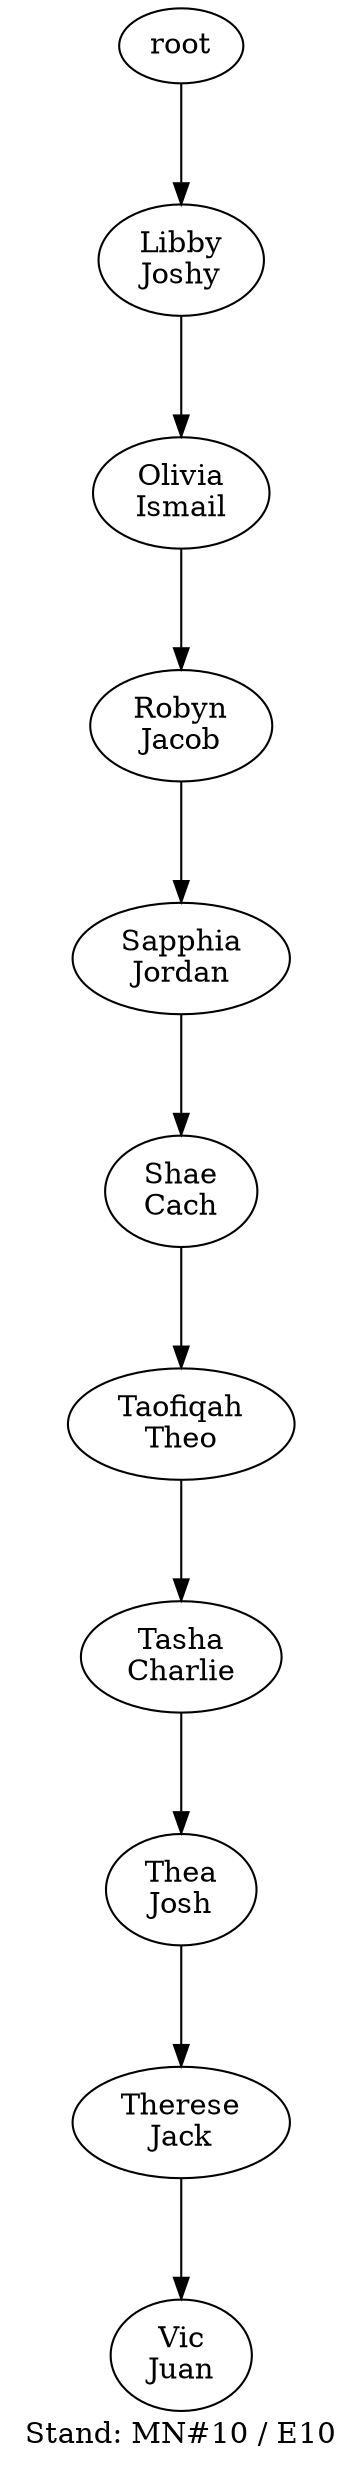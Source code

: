 digraph D { labelloc="b"; label="Stand: MN#10 / E10"; ranksep=0.8;
"root/7"[label="Libby\nJoshy"]
"root" -> "root/7";
"root/7/2"[label="Olivia\nIsmail"]
"root/7" -> "root/7/2";
"root/7/2/4"[label="Robyn\nJacob"]
"root/7/2" -> "root/7/2/4";
"root/7/2/4/5"[label="Sapphia\nJordan"]
"root/7/2/4" -> "root/7/2/4/5";
"root/7/2/4/5/0"[label="Shae\nCach"]
"root/7/2/4/5" -> "root/7/2/4/5/0";
"root/7/2/4/5/0/9"[label="Taofiqah\nTheo"]
"root/7/2/4/5/0" -> "root/7/2/4/5/0/9";
"root/7/2/4/5/0/9/1"[label="Tasha\nCharlie"]
"root/7/2/4/5/0/9" -> "root/7/2/4/5/0/9/1";
"root/7/2/4/5/0/9/1/6"[label="Thea\nJosh"]
"root/7/2/4/5/0/9/1" -> "root/7/2/4/5/0/9/1/6";
"root/7/2/4/5/0/9/1/6/3"[label="Therese\nJack"]
"root/7/2/4/5/0/9/1/6" -> "root/7/2/4/5/0/9/1/6/3";
"root/7/2/4/5/0/9/1/6/3/8"[label="Vic\nJuan"]
"root/7/2/4/5/0/9/1/6/3" -> "root/7/2/4/5/0/9/1/6/3/8";
}
